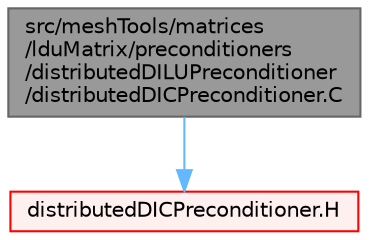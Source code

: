 digraph "src/meshTools/matrices/lduMatrix/preconditioners/distributedDILUPreconditioner/distributedDICPreconditioner.C"
{
 // LATEX_PDF_SIZE
  bgcolor="transparent";
  edge [fontname=Helvetica,fontsize=10,labelfontname=Helvetica,labelfontsize=10];
  node [fontname=Helvetica,fontsize=10,shape=box,height=0.2,width=0.4];
  Node1 [id="Node000001",label="src/meshTools/matrices\l/lduMatrix/preconditioners\l/distributedDILUPreconditioner\l/distributedDICPreconditioner.C",height=0.2,width=0.4,color="gray40", fillcolor="grey60", style="filled", fontcolor="black",tooltip=" "];
  Node1 -> Node2 [id="edge1_Node000001_Node000002",color="steelblue1",style="solid",tooltip=" "];
  Node2 [id="Node000002",label="distributedDICPreconditioner.H",height=0.2,width=0.4,color="red", fillcolor="#FFF0F0", style="filled",URL="$distributedDICPreconditioner_8H.html",tooltip=" "];
}
